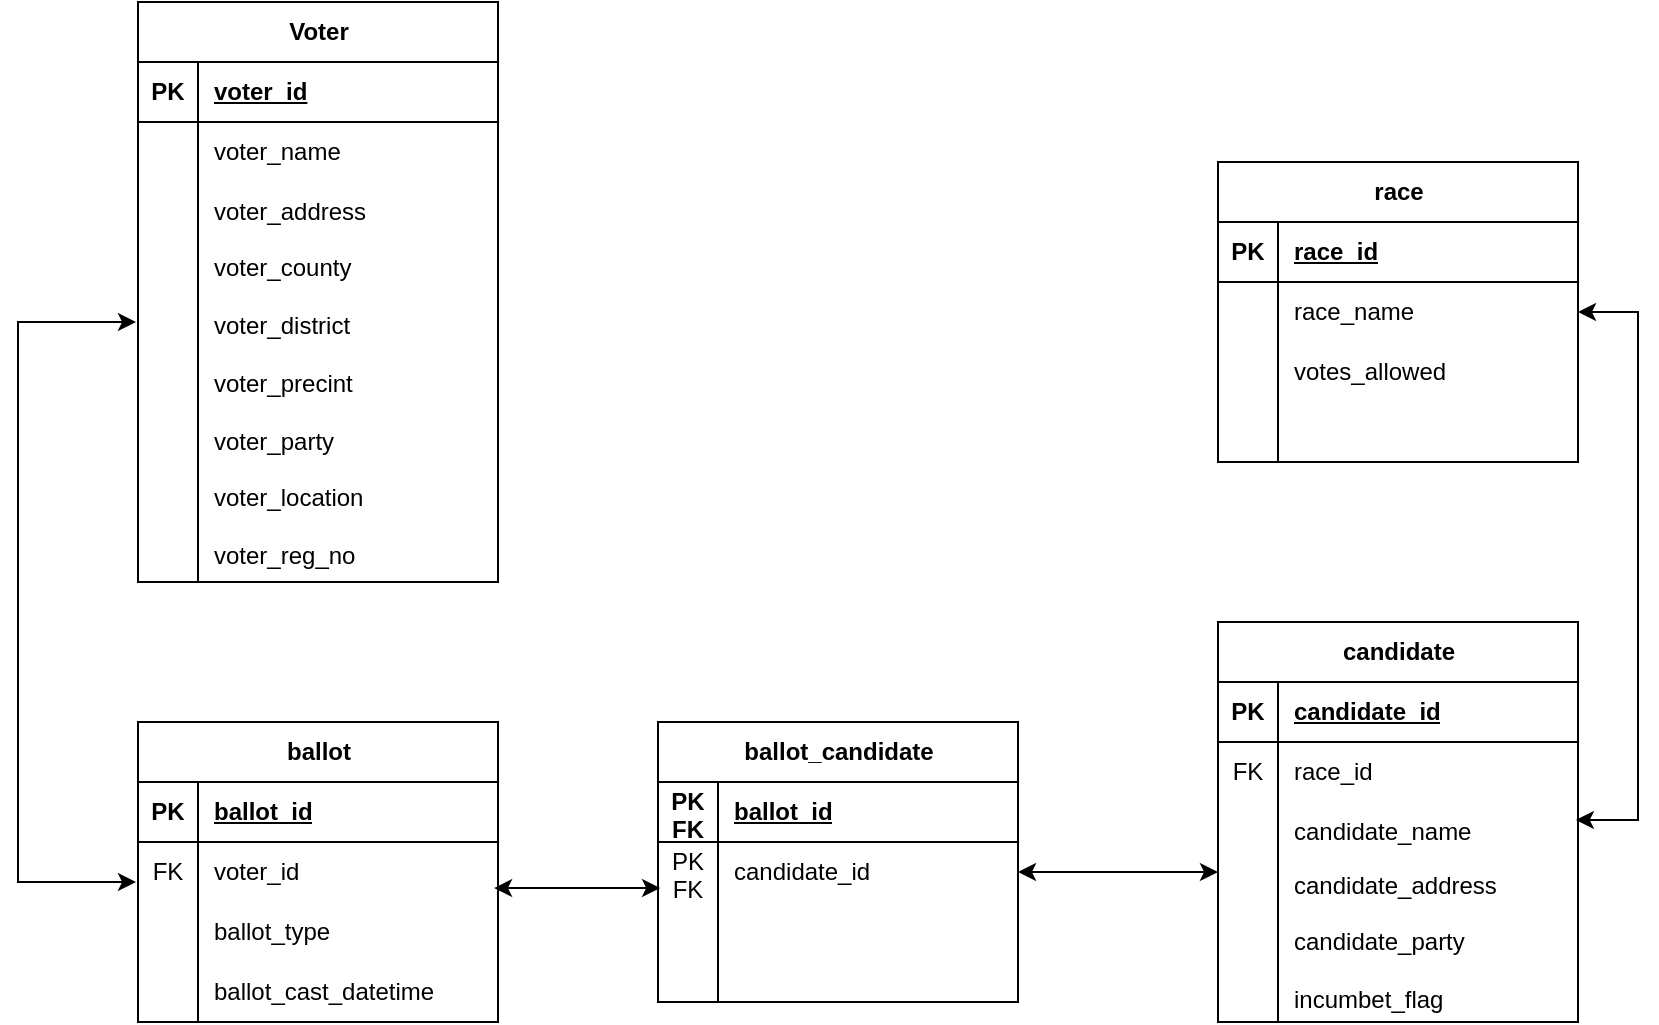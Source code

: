<mxfile version="22.1.16" type="device">
  <diagram name="Page-1" id="KtKkyyiKOH3q3g8Xv4bs">
    <mxGraphModel dx="1434" dy="780" grid="1" gridSize="10" guides="1" tooltips="1" connect="1" arrows="1" fold="1" page="1" pageScale="1" pageWidth="850" pageHeight="1100" math="0" shadow="0">
      <root>
        <mxCell id="0" />
        <mxCell id="1" parent="0" />
        <mxCell id="K1-NNlPgV9qHqmOP3Vzg-1" value="Voter" style="shape=table;startSize=30;container=1;collapsible=1;childLayout=tableLayout;fixedRows=1;rowLines=0;fontStyle=1;align=center;resizeLast=1;html=1;" vertex="1" parent="1">
          <mxGeometry x="100" y="80" width="180" height="290" as="geometry" />
        </mxCell>
        <mxCell id="K1-NNlPgV9qHqmOP3Vzg-2" value="" style="shape=tableRow;horizontal=0;startSize=0;swimlaneHead=0;swimlaneBody=0;fillColor=none;collapsible=0;dropTarget=0;points=[[0,0.5],[1,0.5]];portConstraint=eastwest;top=0;left=0;right=0;bottom=1;" vertex="1" parent="K1-NNlPgV9qHqmOP3Vzg-1">
          <mxGeometry y="30" width="180" height="30" as="geometry" />
        </mxCell>
        <mxCell id="K1-NNlPgV9qHqmOP3Vzg-3" value="PK" style="shape=partialRectangle;connectable=0;fillColor=none;top=0;left=0;bottom=0;right=0;fontStyle=1;overflow=hidden;whiteSpace=wrap;html=1;" vertex="1" parent="K1-NNlPgV9qHqmOP3Vzg-2">
          <mxGeometry width="30" height="30" as="geometry">
            <mxRectangle width="30" height="30" as="alternateBounds" />
          </mxGeometry>
        </mxCell>
        <mxCell id="K1-NNlPgV9qHqmOP3Vzg-4" value="voter_id" style="shape=partialRectangle;connectable=0;fillColor=none;top=0;left=0;bottom=0;right=0;align=left;spacingLeft=6;fontStyle=5;overflow=hidden;whiteSpace=wrap;html=1;" vertex="1" parent="K1-NNlPgV9qHqmOP3Vzg-2">
          <mxGeometry x="30" width="150" height="30" as="geometry">
            <mxRectangle width="150" height="30" as="alternateBounds" />
          </mxGeometry>
        </mxCell>
        <mxCell id="K1-NNlPgV9qHqmOP3Vzg-5" value="" style="shape=tableRow;horizontal=0;startSize=0;swimlaneHead=0;swimlaneBody=0;fillColor=none;collapsible=0;dropTarget=0;points=[[0,0.5],[1,0.5]];portConstraint=eastwest;top=0;left=0;right=0;bottom=0;" vertex="1" parent="K1-NNlPgV9qHqmOP3Vzg-1">
          <mxGeometry y="60" width="180" height="30" as="geometry" />
        </mxCell>
        <mxCell id="K1-NNlPgV9qHqmOP3Vzg-6" value="" style="shape=partialRectangle;connectable=0;fillColor=none;top=0;left=0;bottom=0;right=0;editable=1;overflow=hidden;whiteSpace=wrap;html=1;" vertex="1" parent="K1-NNlPgV9qHqmOP3Vzg-5">
          <mxGeometry width="30" height="30" as="geometry">
            <mxRectangle width="30" height="30" as="alternateBounds" />
          </mxGeometry>
        </mxCell>
        <mxCell id="K1-NNlPgV9qHqmOP3Vzg-7" value="voter_name" style="shape=partialRectangle;connectable=0;fillColor=none;top=0;left=0;bottom=0;right=0;align=left;spacingLeft=6;overflow=hidden;whiteSpace=wrap;html=1;" vertex="1" parent="K1-NNlPgV9qHqmOP3Vzg-5">
          <mxGeometry x="30" width="150" height="30" as="geometry">
            <mxRectangle width="150" height="30" as="alternateBounds" />
          </mxGeometry>
        </mxCell>
        <mxCell id="K1-NNlPgV9qHqmOP3Vzg-8" value="" style="shape=tableRow;horizontal=0;startSize=0;swimlaneHead=0;swimlaneBody=0;fillColor=none;collapsible=0;dropTarget=0;points=[[0,0.5],[1,0.5]];portConstraint=eastwest;top=0;left=0;right=0;bottom=0;" vertex="1" parent="K1-NNlPgV9qHqmOP3Vzg-1">
          <mxGeometry y="90" width="180" height="30" as="geometry" />
        </mxCell>
        <mxCell id="K1-NNlPgV9qHqmOP3Vzg-9" value="" style="shape=partialRectangle;connectable=0;fillColor=none;top=0;left=0;bottom=0;right=0;editable=1;overflow=hidden;whiteSpace=wrap;html=1;" vertex="1" parent="K1-NNlPgV9qHqmOP3Vzg-8">
          <mxGeometry width="30" height="30" as="geometry">
            <mxRectangle width="30" height="30" as="alternateBounds" />
          </mxGeometry>
        </mxCell>
        <mxCell id="K1-NNlPgV9qHqmOP3Vzg-10" value="voter_address" style="shape=partialRectangle;connectable=0;fillColor=none;top=0;left=0;bottom=0;right=0;align=left;spacingLeft=6;overflow=hidden;whiteSpace=wrap;html=1;" vertex="1" parent="K1-NNlPgV9qHqmOP3Vzg-8">
          <mxGeometry x="30" width="150" height="30" as="geometry">
            <mxRectangle width="150" height="30" as="alternateBounds" />
          </mxGeometry>
        </mxCell>
        <mxCell id="K1-NNlPgV9qHqmOP3Vzg-11" value="" style="shape=tableRow;horizontal=0;startSize=0;swimlaneHead=0;swimlaneBody=0;fillColor=none;collapsible=0;dropTarget=0;points=[[0,0.5],[1,0.5]];portConstraint=eastwest;top=0;left=0;right=0;bottom=0;" vertex="1" parent="K1-NNlPgV9qHqmOP3Vzg-1">
          <mxGeometry y="120" width="180" height="170" as="geometry" />
        </mxCell>
        <mxCell id="K1-NNlPgV9qHqmOP3Vzg-12" value="" style="shape=partialRectangle;connectable=0;fillColor=none;top=0;left=0;bottom=0;right=0;editable=1;overflow=hidden;whiteSpace=wrap;html=1;" vertex="1" parent="K1-NNlPgV9qHqmOP3Vzg-11">
          <mxGeometry width="30" height="170" as="geometry">
            <mxRectangle width="30" height="170" as="alternateBounds" />
          </mxGeometry>
        </mxCell>
        <mxCell id="K1-NNlPgV9qHqmOP3Vzg-13" value="voter_county&lt;br&gt;&lt;br&gt;voter_district&lt;br&gt;&lt;br&gt;voter_precint&lt;br&gt;&lt;br&gt;voter_party&lt;br&gt;&lt;br&gt;voter_location&lt;br&gt;&lt;br&gt;voter_reg_no" style="shape=partialRectangle;connectable=0;fillColor=none;top=0;left=0;bottom=0;right=0;align=left;spacingLeft=6;overflow=hidden;whiteSpace=wrap;html=1;" vertex="1" parent="K1-NNlPgV9qHqmOP3Vzg-11">
          <mxGeometry x="30" width="150" height="170" as="geometry">
            <mxRectangle width="150" height="170" as="alternateBounds" />
          </mxGeometry>
        </mxCell>
        <mxCell id="K1-NNlPgV9qHqmOP3Vzg-14" value="ballot" style="shape=table;startSize=30;container=1;collapsible=1;childLayout=tableLayout;fixedRows=1;rowLines=0;fontStyle=1;align=center;resizeLast=1;html=1;" vertex="1" parent="1">
          <mxGeometry x="100" y="440" width="180" height="150" as="geometry" />
        </mxCell>
        <mxCell id="K1-NNlPgV9qHqmOP3Vzg-15" value="" style="shape=tableRow;horizontal=0;startSize=0;swimlaneHead=0;swimlaneBody=0;fillColor=none;collapsible=0;dropTarget=0;points=[[0,0.5],[1,0.5]];portConstraint=eastwest;top=0;left=0;right=0;bottom=1;" vertex="1" parent="K1-NNlPgV9qHqmOP3Vzg-14">
          <mxGeometry y="30" width="180" height="30" as="geometry" />
        </mxCell>
        <mxCell id="K1-NNlPgV9qHqmOP3Vzg-16" value="PK" style="shape=partialRectangle;connectable=0;fillColor=none;top=0;left=0;bottom=0;right=0;fontStyle=1;overflow=hidden;whiteSpace=wrap;html=1;" vertex="1" parent="K1-NNlPgV9qHqmOP3Vzg-15">
          <mxGeometry width="30" height="30" as="geometry">
            <mxRectangle width="30" height="30" as="alternateBounds" />
          </mxGeometry>
        </mxCell>
        <mxCell id="K1-NNlPgV9qHqmOP3Vzg-17" value="ballot_id" style="shape=partialRectangle;connectable=0;fillColor=none;top=0;left=0;bottom=0;right=0;align=left;spacingLeft=6;fontStyle=5;overflow=hidden;whiteSpace=wrap;html=1;" vertex="1" parent="K1-NNlPgV9qHqmOP3Vzg-15">
          <mxGeometry x="30" width="150" height="30" as="geometry">
            <mxRectangle width="150" height="30" as="alternateBounds" />
          </mxGeometry>
        </mxCell>
        <mxCell id="K1-NNlPgV9qHqmOP3Vzg-18" value="" style="shape=tableRow;horizontal=0;startSize=0;swimlaneHead=0;swimlaneBody=0;fillColor=none;collapsible=0;dropTarget=0;points=[[0,0.5],[1,0.5]];portConstraint=eastwest;top=0;left=0;right=0;bottom=0;" vertex="1" parent="K1-NNlPgV9qHqmOP3Vzg-14">
          <mxGeometry y="60" width="180" height="30" as="geometry" />
        </mxCell>
        <mxCell id="K1-NNlPgV9qHqmOP3Vzg-19" value="FK" style="shape=partialRectangle;connectable=0;fillColor=none;top=0;left=0;bottom=0;right=0;editable=1;overflow=hidden;whiteSpace=wrap;html=1;" vertex="1" parent="K1-NNlPgV9qHqmOP3Vzg-18">
          <mxGeometry width="30" height="30" as="geometry">
            <mxRectangle width="30" height="30" as="alternateBounds" />
          </mxGeometry>
        </mxCell>
        <mxCell id="K1-NNlPgV9qHqmOP3Vzg-20" value="voter_id" style="shape=partialRectangle;connectable=0;fillColor=none;top=0;left=0;bottom=0;right=0;align=left;spacingLeft=6;overflow=hidden;whiteSpace=wrap;html=1;" vertex="1" parent="K1-NNlPgV9qHqmOP3Vzg-18">
          <mxGeometry x="30" width="150" height="30" as="geometry">
            <mxRectangle width="150" height="30" as="alternateBounds" />
          </mxGeometry>
        </mxCell>
        <mxCell id="K1-NNlPgV9qHqmOP3Vzg-21" value="" style="shape=tableRow;horizontal=0;startSize=0;swimlaneHead=0;swimlaneBody=0;fillColor=none;collapsible=0;dropTarget=0;points=[[0,0.5],[1,0.5]];portConstraint=eastwest;top=0;left=0;right=0;bottom=0;" vertex="1" parent="K1-NNlPgV9qHqmOP3Vzg-14">
          <mxGeometry y="90" width="180" height="30" as="geometry" />
        </mxCell>
        <mxCell id="K1-NNlPgV9qHqmOP3Vzg-22" value="" style="shape=partialRectangle;connectable=0;fillColor=none;top=0;left=0;bottom=0;right=0;editable=1;overflow=hidden;whiteSpace=wrap;html=1;" vertex="1" parent="K1-NNlPgV9qHqmOP3Vzg-21">
          <mxGeometry width="30" height="30" as="geometry">
            <mxRectangle width="30" height="30" as="alternateBounds" />
          </mxGeometry>
        </mxCell>
        <mxCell id="K1-NNlPgV9qHqmOP3Vzg-23" value="ballot_type" style="shape=partialRectangle;connectable=0;fillColor=none;top=0;left=0;bottom=0;right=0;align=left;spacingLeft=6;overflow=hidden;whiteSpace=wrap;html=1;" vertex="1" parent="K1-NNlPgV9qHqmOP3Vzg-21">
          <mxGeometry x="30" width="150" height="30" as="geometry">
            <mxRectangle width="150" height="30" as="alternateBounds" />
          </mxGeometry>
        </mxCell>
        <mxCell id="K1-NNlPgV9qHqmOP3Vzg-24" value="" style="shape=tableRow;horizontal=0;startSize=0;swimlaneHead=0;swimlaneBody=0;fillColor=none;collapsible=0;dropTarget=0;points=[[0,0.5],[1,0.5]];portConstraint=eastwest;top=0;left=0;right=0;bottom=0;" vertex="1" parent="K1-NNlPgV9qHqmOP3Vzg-14">
          <mxGeometry y="120" width="180" height="30" as="geometry" />
        </mxCell>
        <mxCell id="K1-NNlPgV9qHqmOP3Vzg-25" value="" style="shape=partialRectangle;connectable=0;fillColor=none;top=0;left=0;bottom=0;right=0;editable=1;overflow=hidden;whiteSpace=wrap;html=1;" vertex="1" parent="K1-NNlPgV9qHqmOP3Vzg-24">
          <mxGeometry width="30" height="30" as="geometry">
            <mxRectangle width="30" height="30" as="alternateBounds" />
          </mxGeometry>
        </mxCell>
        <mxCell id="K1-NNlPgV9qHqmOP3Vzg-26" value="ballot_cast_datetime" style="shape=partialRectangle;connectable=0;fillColor=none;top=0;left=0;bottom=0;right=0;align=left;spacingLeft=6;overflow=hidden;whiteSpace=wrap;html=1;" vertex="1" parent="K1-NNlPgV9qHqmOP3Vzg-24">
          <mxGeometry x="30" width="150" height="30" as="geometry">
            <mxRectangle width="150" height="30" as="alternateBounds" />
          </mxGeometry>
        </mxCell>
        <mxCell id="K1-NNlPgV9qHqmOP3Vzg-27" value="ballot_candidate" style="shape=table;startSize=30;container=1;collapsible=1;childLayout=tableLayout;fixedRows=1;rowLines=0;fontStyle=1;align=center;resizeLast=1;html=1;" vertex="1" parent="1">
          <mxGeometry x="360" y="440" width="180" height="140" as="geometry" />
        </mxCell>
        <mxCell id="K1-NNlPgV9qHqmOP3Vzg-28" value="" style="shape=tableRow;horizontal=0;startSize=0;swimlaneHead=0;swimlaneBody=0;fillColor=none;collapsible=0;dropTarget=0;points=[[0,0.5],[1,0.5]];portConstraint=eastwest;top=0;left=0;right=0;bottom=1;" vertex="1" parent="K1-NNlPgV9qHqmOP3Vzg-27">
          <mxGeometry y="30" width="180" height="30" as="geometry" />
        </mxCell>
        <mxCell id="K1-NNlPgV9qHqmOP3Vzg-29" value="PK FK" style="shape=partialRectangle;connectable=0;fillColor=none;top=0;left=0;bottom=0;right=0;fontStyle=1;overflow=hidden;whiteSpace=wrap;html=1;" vertex="1" parent="K1-NNlPgV9qHqmOP3Vzg-28">
          <mxGeometry width="30" height="30" as="geometry">
            <mxRectangle width="30" height="30" as="alternateBounds" />
          </mxGeometry>
        </mxCell>
        <mxCell id="K1-NNlPgV9qHqmOP3Vzg-30" value="ballot_id" style="shape=partialRectangle;connectable=0;fillColor=none;top=0;left=0;bottom=0;right=0;align=left;spacingLeft=6;fontStyle=5;overflow=hidden;whiteSpace=wrap;html=1;" vertex="1" parent="K1-NNlPgV9qHqmOP3Vzg-28">
          <mxGeometry x="30" width="150" height="30" as="geometry">
            <mxRectangle width="150" height="30" as="alternateBounds" />
          </mxGeometry>
        </mxCell>
        <mxCell id="K1-NNlPgV9qHqmOP3Vzg-31" value="" style="shape=tableRow;horizontal=0;startSize=0;swimlaneHead=0;swimlaneBody=0;fillColor=none;collapsible=0;dropTarget=0;points=[[0,0.5],[1,0.5]];portConstraint=eastwest;top=0;left=0;right=0;bottom=0;" vertex="1" parent="K1-NNlPgV9qHqmOP3Vzg-27">
          <mxGeometry y="60" width="180" height="30" as="geometry" />
        </mxCell>
        <mxCell id="K1-NNlPgV9qHqmOP3Vzg-32" value="PK FK" style="shape=partialRectangle;connectable=0;fillColor=none;top=0;left=0;bottom=0;right=0;editable=1;overflow=hidden;whiteSpace=wrap;html=1;" vertex="1" parent="K1-NNlPgV9qHqmOP3Vzg-31">
          <mxGeometry width="30" height="30" as="geometry">
            <mxRectangle width="30" height="30" as="alternateBounds" />
          </mxGeometry>
        </mxCell>
        <mxCell id="K1-NNlPgV9qHqmOP3Vzg-33" value="candidate_id" style="shape=partialRectangle;connectable=0;fillColor=none;top=0;left=0;bottom=0;right=0;align=left;spacingLeft=6;overflow=hidden;whiteSpace=wrap;html=1;" vertex="1" parent="K1-NNlPgV9qHqmOP3Vzg-31">
          <mxGeometry x="30" width="150" height="30" as="geometry">
            <mxRectangle width="150" height="30" as="alternateBounds" />
          </mxGeometry>
        </mxCell>
        <mxCell id="K1-NNlPgV9qHqmOP3Vzg-34" value="" style="shape=tableRow;horizontal=0;startSize=0;swimlaneHead=0;swimlaneBody=0;fillColor=none;collapsible=0;dropTarget=0;points=[[0,0.5],[1,0.5]];portConstraint=eastwest;top=0;left=0;right=0;bottom=0;" vertex="1" parent="K1-NNlPgV9qHqmOP3Vzg-27">
          <mxGeometry y="90" width="180" height="30" as="geometry" />
        </mxCell>
        <mxCell id="K1-NNlPgV9qHqmOP3Vzg-35" value="" style="shape=partialRectangle;connectable=0;fillColor=none;top=0;left=0;bottom=0;right=0;editable=1;overflow=hidden;whiteSpace=wrap;html=1;" vertex="1" parent="K1-NNlPgV9qHqmOP3Vzg-34">
          <mxGeometry width="30" height="30" as="geometry">
            <mxRectangle width="30" height="30" as="alternateBounds" />
          </mxGeometry>
        </mxCell>
        <mxCell id="K1-NNlPgV9qHqmOP3Vzg-36" value="" style="shape=partialRectangle;connectable=0;fillColor=none;top=0;left=0;bottom=0;right=0;align=left;spacingLeft=6;overflow=hidden;whiteSpace=wrap;html=1;" vertex="1" parent="K1-NNlPgV9qHqmOP3Vzg-34">
          <mxGeometry x="30" width="150" height="30" as="geometry">
            <mxRectangle width="150" height="30" as="alternateBounds" />
          </mxGeometry>
        </mxCell>
        <mxCell id="K1-NNlPgV9qHqmOP3Vzg-37" value="" style="shape=tableRow;horizontal=0;startSize=0;swimlaneHead=0;swimlaneBody=0;fillColor=none;collapsible=0;dropTarget=0;points=[[0,0.5],[1,0.5]];portConstraint=eastwest;top=0;left=0;right=0;bottom=0;" vertex="1" parent="K1-NNlPgV9qHqmOP3Vzg-27">
          <mxGeometry y="120" width="180" height="20" as="geometry" />
        </mxCell>
        <mxCell id="K1-NNlPgV9qHqmOP3Vzg-38" value="" style="shape=partialRectangle;connectable=0;fillColor=none;top=0;left=0;bottom=0;right=0;editable=1;overflow=hidden;whiteSpace=wrap;html=1;" vertex="1" parent="K1-NNlPgV9qHqmOP3Vzg-37">
          <mxGeometry width="30" height="20" as="geometry">
            <mxRectangle width="30" height="20" as="alternateBounds" />
          </mxGeometry>
        </mxCell>
        <mxCell id="K1-NNlPgV9qHqmOP3Vzg-39" value="" style="shape=partialRectangle;connectable=0;fillColor=none;top=0;left=0;bottom=0;right=0;align=left;spacingLeft=6;overflow=hidden;whiteSpace=wrap;html=1;" vertex="1" parent="K1-NNlPgV9qHqmOP3Vzg-37">
          <mxGeometry x="30" width="150" height="20" as="geometry">
            <mxRectangle width="150" height="20" as="alternateBounds" />
          </mxGeometry>
        </mxCell>
        <mxCell id="K1-NNlPgV9qHqmOP3Vzg-40" value="race" style="shape=table;startSize=30;container=1;collapsible=1;childLayout=tableLayout;fixedRows=1;rowLines=0;fontStyle=1;align=center;resizeLast=1;html=1;" vertex="1" parent="1">
          <mxGeometry x="640" y="160" width="180" height="150" as="geometry" />
        </mxCell>
        <mxCell id="K1-NNlPgV9qHqmOP3Vzg-41" value="" style="shape=tableRow;horizontal=0;startSize=0;swimlaneHead=0;swimlaneBody=0;fillColor=none;collapsible=0;dropTarget=0;points=[[0,0.5],[1,0.5]];portConstraint=eastwest;top=0;left=0;right=0;bottom=1;" vertex="1" parent="K1-NNlPgV9qHqmOP3Vzg-40">
          <mxGeometry y="30" width="180" height="30" as="geometry" />
        </mxCell>
        <mxCell id="K1-NNlPgV9qHqmOP3Vzg-42" value="PK" style="shape=partialRectangle;connectable=0;fillColor=none;top=0;left=0;bottom=0;right=0;fontStyle=1;overflow=hidden;whiteSpace=wrap;html=1;" vertex="1" parent="K1-NNlPgV9qHqmOP3Vzg-41">
          <mxGeometry width="30" height="30" as="geometry">
            <mxRectangle width="30" height="30" as="alternateBounds" />
          </mxGeometry>
        </mxCell>
        <mxCell id="K1-NNlPgV9qHqmOP3Vzg-43" value="race_id" style="shape=partialRectangle;connectable=0;fillColor=none;top=0;left=0;bottom=0;right=0;align=left;spacingLeft=6;fontStyle=5;overflow=hidden;whiteSpace=wrap;html=1;" vertex="1" parent="K1-NNlPgV9qHqmOP3Vzg-41">
          <mxGeometry x="30" width="150" height="30" as="geometry">
            <mxRectangle width="150" height="30" as="alternateBounds" />
          </mxGeometry>
        </mxCell>
        <mxCell id="K1-NNlPgV9qHqmOP3Vzg-44" value="" style="shape=tableRow;horizontal=0;startSize=0;swimlaneHead=0;swimlaneBody=0;fillColor=none;collapsible=0;dropTarget=0;points=[[0,0.5],[1,0.5]];portConstraint=eastwest;top=0;left=0;right=0;bottom=0;" vertex="1" parent="K1-NNlPgV9qHqmOP3Vzg-40">
          <mxGeometry y="60" width="180" height="30" as="geometry" />
        </mxCell>
        <mxCell id="K1-NNlPgV9qHqmOP3Vzg-45" value="" style="shape=partialRectangle;connectable=0;fillColor=none;top=0;left=0;bottom=0;right=0;editable=1;overflow=hidden;whiteSpace=wrap;html=1;" vertex="1" parent="K1-NNlPgV9qHqmOP3Vzg-44">
          <mxGeometry width="30" height="30" as="geometry">
            <mxRectangle width="30" height="30" as="alternateBounds" />
          </mxGeometry>
        </mxCell>
        <mxCell id="K1-NNlPgV9qHqmOP3Vzg-46" value="race_name" style="shape=partialRectangle;connectable=0;fillColor=none;top=0;left=0;bottom=0;right=0;align=left;spacingLeft=6;overflow=hidden;whiteSpace=wrap;html=1;" vertex="1" parent="K1-NNlPgV9qHqmOP3Vzg-44">
          <mxGeometry x="30" width="150" height="30" as="geometry">
            <mxRectangle width="150" height="30" as="alternateBounds" />
          </mxGeometry>
        </mxCell>
        <mxCell id="K1-NNlPgV9qHqmOP3Vzg-47" value="" style="shape=tableRow;horizontal=0;startSize=0;swimlaneHead=0;swimlaneBody=0;fillColor=none;collapsible=0;dropTarget=0;points=[[0,0.5],[1,0.5]];portConstraint=eastwest;top=0;left=0;right=0;bottom=0;" vertex="1" parent="K1-NNlPgV9qHqmOP3Vzg-40">
          <mxGeometry y="90" width="180" height="30" as="geometry" />
        </mxCell>
        <mxCell id="K1-NNlPgV9qHqmOP3Vzg-48" value="" style="shape=partialRectangle;connectable=0;fillColor=none;top=0;left=0;bottom=0;right=0;editable=1;overflow=hidden;whiteSpace=wrap;html=1;" vertex="1" parent="K1-NNlPgV9qHqmOP3Vzg-47">
          <mxGeometry width="30" height="30" as="geometry">
            <mxRectangle width="30" height="30" as="alternateBounds" />
          </mxGeometry>
        </mxCell>
        <mxCell id="K1-NNlPgV9qHqmOP3Vzg-49" value="votes_allowed" style="shape=partialRectangle;connectable=0;fillColor=none;top=0;left=0;bottom=0;right=0;align=left;spacingLeft=6;overflow=hidden;whiteSpace=wrap;html=1;" vertex="1" parent="K1-NNlPgV9qHqmOP3Vzg-47">
          <mxGeometry x="30" width="150" height="30" as="geometry">
            <mxRectangle width="150" height="30" as="alternateBounds" />
          </mxGeometry>
        </mxCell>
        <mxCell id="K1-NNlPgV9qHqmOP3Vzg-50" value="" style="shape=tableRow;horizontal=0;startSize=0;swimlaneHead=0;swimlaneBody=0;fillColor=none;collapsible=0;dropTarget=0;points=[[0,0.5],[1,0.5]];portConstraint=eastwest;top=0;left=0;right=0;bottom=0;" vertex="1" parent="K1-NNlPgV9qHqmOP3Vzg-40">
          <mxGeometry y="120" width="180" height="30" as="geometry" />
        </mxCell>
        <mxCell id="K1-NNlPgV9qHqmOP3Vzg-51" value="" style="shape=partialRectangle;connectable=0;fillColor=none;top=0;left=0;bottom=0;right=0;editable=1;overflow=hidden;whiteSpace=wrap;html=1;" vertex="1" parent="K1-NNlPgV9qHqmOP3Vzg-50">
          <mxGeometry width="30" height="30" as="geometry">
            <mxRectangle width="30" height="30" as="alternateBounds" />
          </mxGeometry>
        </mxCell>
        <mxCell id="K1-NNlPgV9qHqmOP3Vzg-52" value="" style="shape=partialRectangle;connectable=0;fillColor=none;top=0;left=0;bottom=0;right=0;align=left;spacingLeft=6;overflow=hidden;whiteSpace=wrap;html=1;" vertex="1" parent="K1-NNlPgV9qHqmOP3Vzg-50">
          <mxGeometry x="30" width="150" height="30" as="geometry">
            <mxRectangle width="150" height="30" as="alternateBounds" />
          </mxGeometry>
        </mxCell>
        <mxCell id="K1-NNlPgV9qHqmOP3Vzg-53" value="candidate" style="shape=table;startSize=30;container=1;collapsible=1;childLayout=tableLayout;fixedRows=1;rowLines=0;fontStyle=1;align=center;resizeLast=1;html=1;" vertex="1" parent="1">
          <mxGeometry x="640" y="390" width="180" height="200" as="geometry" />
        </mxCell>
        <mxCell id="K1-NNlPgV9qHqmOP3Vzg-54" value="" style="shape=tableRow;horizontal=0;startSize=0;swimlaneHead=0;swimlaneBody=0;fillColor=none;collapsible=0;dropTarget=0;points=[[0,0.5],[1,0.5]];portConstraint=eastwest;top=0;left=0;right=0;bottom=1;" vertex="1" parent="K1-NNlPgV9qHqmOP3Vzg-53">
          <mxGeometry y="30" width="180" height="30" as="geometry" />
        </mxCell>
        <mxCell id="K1-NNlPgV9qHqmOP3Vzg-55" value="PK" style="shape=partialRectangle;connectable=0;fillColor=none;top=0;left=0;bottom=0;right=0;fontStyle=1;overflow=hidden;whiteSpace=wrap;html=1;" vertex="1" parent="K1-NNlPgV9qHqmOP3Vzg-54">
          <mxGeometry width="30" height="30" as="geometry">
            <mxRectangle width="30" height="30" as="alternateBounds" />
          </mxGeometry>
        </mxCell>
        <mxCell id="K1-NNlPgV9qHqmOP3Vzg-56" value="candidate_id" style="shape=partialRectangle;connectable=0;fillColor=none;top=0;left=0;bottom=0;right=0;align=left;spacingLeft=6;fontStyle=5;overflow=hidden;whiteSpace=wrap;html=1;" vertex="1" parent="K1-NNlPgV9qHqmOP3Vzg-54">
          <mxGeometry x="30" width="150" height="30" as="geometry">
            <mxRectangle width="150" height="30" as="alternateBounds" />
          </mxGeometry>
        </mxCell>
        <mxCell id="K1-NNlPgV9qHqmOP3Vzg-57" value="" style="shape=tableRow;horizontal=0;startSize=0;swimlaneHead=0;swimlaneBody=0;fillColor=none;collapsible=0;dropTarget=0;points=[[0,0.5],[1,0.5]];portConstraint=eastwest;top=0;left=0;right=0;bottom=0;" vertex="1" parent="K1-NNlPgV9qHqmOP3Vzg-53">
          <mxGeometry y="60" width="180" height="30" as="geometry" />
        </mxCell>
        <mxCell id="K1-NNlPgV9qHqmOP3Vzg-58" value="FK" style="shape=partialRectangle;connectable=0;fillColor=none;top=0;left=0;bottom=0;right=0;editable=1;overflow=hidden;whiteSpace=wrap;html=1;" vertex="1" parent="K1-NNlPgV9qHqmOP3Vzg-57">
          <mxGeometry width="30" height="30" as="geometry">
            <mxRectangle width="30" height="30" as="alternateBounds" />
          </mxGeometry>
        </mxCell>
        <mxCell id="K1-NNlPgV9qHqmOP3Vzg-59" value="race_id" style="shape=partialRectangle;connectable=0;fillColor=none;top=0;left=0;bottom=0;right=0;align=left;spacingLeft=6;overflow=hidden;whiteSpace=wrap;html=1;" vertex="1" parent="K1-NNlPgV9qHqmOP3Vzg-57">
          <mxGeometry x="30" width="150" height="30" as="geometry">
            <mxRectangle width="150" height="30" as="alternateBounds" />
          </mxGeometry>
        </mxCell>
        <mxCell id="K1-NNlPgV9qHqmOP3Vzg-60" value="" style="shape=tableRow;horizontal=0;startSize=0;swimlaneHead=0;swimlaneBody=0;fillColor=none;collapsible=0;dropTarget=0;points=[[0,0.5],[1,0.5]];portConstraint=eastwest;top=0;left=0;right=0;bottom=0;" vertex="1" parent="K1-NNlPgV9qHqmOP3Vzg-53">
          <mxGeometry y="90" width="180" height="30" as="geometry" />
        </mxCell>
        <mxCell id="K1-NNlPgV9qHqmOP3Vzg-61" value="" style="shape=partialRectangle;connectable=0;fillColor=none;top=0;left=0;bottom=0;right=0;editable=1;overflow=hidden;whiteSpace=wrap;html=1;" vertex="1" parent="K1-NNlPgV9qHqmOP3Vzg-60">
          <mxGeometry width="30" height="30" as="geometry">
            <mxRectangle width="30" height="30" as="alternateBounds" />
          </mxGeometry>
        </mxCell>
        <mxCell id="K1-NNlPgV9qHqmOP3Vzg-62" value="candidate_name" style="shape=partialRectangle;connectable=0;fillColor=none;top=0;left=0;bottom=0;right=0;align=left;spacingLeft=6;overflow=hidden;whiteSpace=wrap;html=1;" vertex="1" parent="K1-NNlPgV9qHqmOP3Vzg-60">
          <mxGeometry x="30" width="150" height="30" as="geometry">
            <mxRectangle width="150" height="30" as="alternateBounds" />
          </mxGeometry>
        </mxCell>
        <mxCell id="K1-NNlPgV9qHqmOP3Vzg-63" value="" style="shape=tableRow;horizontal=0;startSize=0;swimlaneHead=0;swimlaneBody=0;fillColor=none;collapsible=0;dropTarget=0;points=[[0,0.5],[1,0.5]];portConstraint=eastwest;top=0;left=0;right=0;bottom=0;" vertex="1" parent="K1-NNlPgV9qHqmOP3Vzg-53">
          <mxGeometry y="120" width="180" height="80" as="geometry" />
        </mxCell>
        <mxCell id="K1-NNlPgV9qHqmOP3Vzg-64" value="" style="shape=partialRectangle;connectable=0;fillColor=none;top=0;left=0;bottom=0;right=0;editable=1;overflow=hidden;whiteSpace=wrap;html=1;" vertex="1" parent="K1-NNlPgV9qHqmOP3Vzg-63">
          <mxGeometry width="30" height="80" as="geometry">
            <mxRectangle width="30" height="80" as="alternateBounds" />
          </mxGeometry>
        </mxCell>
        <mxCell id="K1-NNlPgV9qHqmOP3Vzg-65" value="candidate_address&lt;br&gt;&lt;br&gt;candidate_party&lt;br&gt;&lt;br&gt;incumbet_flag" style="shape=partialRectangle;connectable=0;fillColor=none;top=0;left=0;bottom=0;right=0;align=left;spacingLeft=6;overflow=hidden;whiteSpace=wrap;html=1;" vertex="1" parent="K1-NNlPgV9qHqmOP3Vzg-63">
          <mxGeometry x="30" width="150" height="80" as="geometry">
            <mxRectangle width="150" height="80" as="alternateBounds" />
          </mxGeometry>
        </mxCell>
        <mxCell id="K1-NNlPgV9qHqmOP3Vzg-69" value="" style="endArrow=classic;startArrow=classic;html=1;rounded=0;" edge="1" parent="1">
          <mxGeometry width="50" height="50" relative="1" as="geometry">
            <mxPoint x="99" y="520" as="sourcePoint" />
            <mxPoint x="99" y="240" as="targetPoint" />
            <Array as="points">
              <mxPoint x="40" y="520" />
              <mxPoint x="40" y="240" />
            </Array>
          </mxGeometry>
        </mxCell>
        <mxCell id="K1-NNlPgV9qHqmOP3Vzg-72" value="" style="endArrow=classic;startArrow=classic;html=1;rounded=0;exitX=0.989;exitY=0.767;exitDx=0;exitDy=0;exitPerimeter=0;entryX=0.006;entryY=0.767;entryDx=0;entryDy=0;entryPerimeter=0;" edge="1" parent="1" source="K1-NNlPgV9qHqmOP3Vzg-18" target="K1-NNlPgV9qHqmOP3Vzg-31">
          <mxGeometry width="50" height="50" relative="1" as="geometry">
            <mxPoint x="400" y="400" as="sourcePoint" />
            <mxPoint x="450" y="350" as="targetPoint" />
          </mxGeometry>
        </mxCell>
        <mxCell id="K1-NNlPgV9qHqmOP3Vzg-73" value="" style="endArrow=classic;startArrow=classic;html=1;rounded=0;exitX=1;exitY=0.5;exitDx=0;exitDy=0;entryX=0;entryY=0.063;entryDx=0;entryDy=0;entryPerimeter=0;" edge="1" parent="1" source="K1-NNlPgV9qHqmOP3Vzg-31" target="K1-NNlPgV9qHqmOP3Vzg-63">
          <mxGeometry width="50" height="50" relative="1" as="geometry">
            <mxPoint x="400" y="400" as="sourcePoint" />
            <mxPoint x="450" y="350" as="targetPoint" />
          </mxGeometry>
        </mxCell>
        <mxCell id="K1-NNlPgV9qHqmOP3Vzg-75" value="" style="endArrow=classic;startArrow=classic;html=1;rounded=0;exitX=1;exitY=0.5;exitDx=0;exitDy=0;entryX=0.994;entryY=0.3;entryDx=0;entryDy=0;entryPerimeter=0;" edge="1" parent="1" source="K1-NNlPgV9qHqmOP3Vzg-44" target="K1-NNlPgV9qHqmOP3Vzg-60">
          <mxGeometry width="50" height="50" relative="1" as="geometry">
            <mxPoint x="400" y="400" as="sourcePoint" />
            <mxPoint x="450" y="350" as="targetPoint" />
            <Array as="points">
              <mxPoint x="850" y="235" />
              <mxPoint x="850" y="489" />
            </Array>
          </mxGeometry>
        </mxCell>
      </root>
    </mxGraphModel>
  </diagram>
</mxfile>
